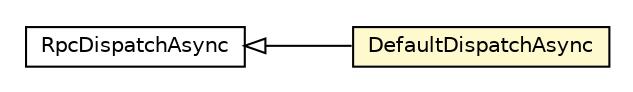 #!/usr/local/bin/dot
#
# Class diagram 
# Generated by UMLGraph version R5_6-24-gf6e263 (http://www.umlgraph.org/)
#

digraph G {
	edge [fontname="Helvetica",fontsize=10,labelfontname="Helvetica",labelfontsize=10];
	node [fontname="Helvetica",fontsize=10,shape=plaintext];
	nodesep=0.25;
	ranksep=0.5;
	rankdir=LR;
	// com.gwtplatform.dispatch.client.DefaultDispatchAsync
	c151156 [label=<<table title="com.gwtplatform.dispatch.client.DefaultDispatchAsync" border="0" cellborder="1" cellspacing="0" cellpadding="2" port="p" bgcolor="lemonChiffon" href="./DefaultDispatchAsync.html">
		<tr><td><table border="0" cellspacing="0" cellpadding="1">
<tr><td align="center" balign="center"> DefaultDispatchAsync </td></tr>
		</table></td></tr>
		</table>>, URL="./DefaultDispatchAsync.html", fontname="Helvetica", fontcolor="black", fontsize=10.0];
	// com.gwtplatform.dispatch.client.RpcDispatchAsync
	c151163 [label=<<table title="com.gwtplatform.dispatch.client.RpcDispatchAsync" border="0" cellborder="1" cellspacing="0" cellpadding="2" port="p" href="./RpcDispatchAsync.html">
		<tr><td><table border="0" cellspacing="0" cellpadding="1">
<tr><td align="center" balign="center"> RpcDispatchAsync </td></tr>
		</table></td></tr>
		</table>>, URL="./RpcDispatchAsync.html", fontname="Helvetica", fontcolor="black", fontsize=10.0];
	//com.gwtplatform.dispatch.client.DefaultDispatchAsync extends com.gwtplatform.dispatch.client.RpcDispatchAsync
	c151163:p -> c151156:p [dir=back,arrowtail=empty];
}

